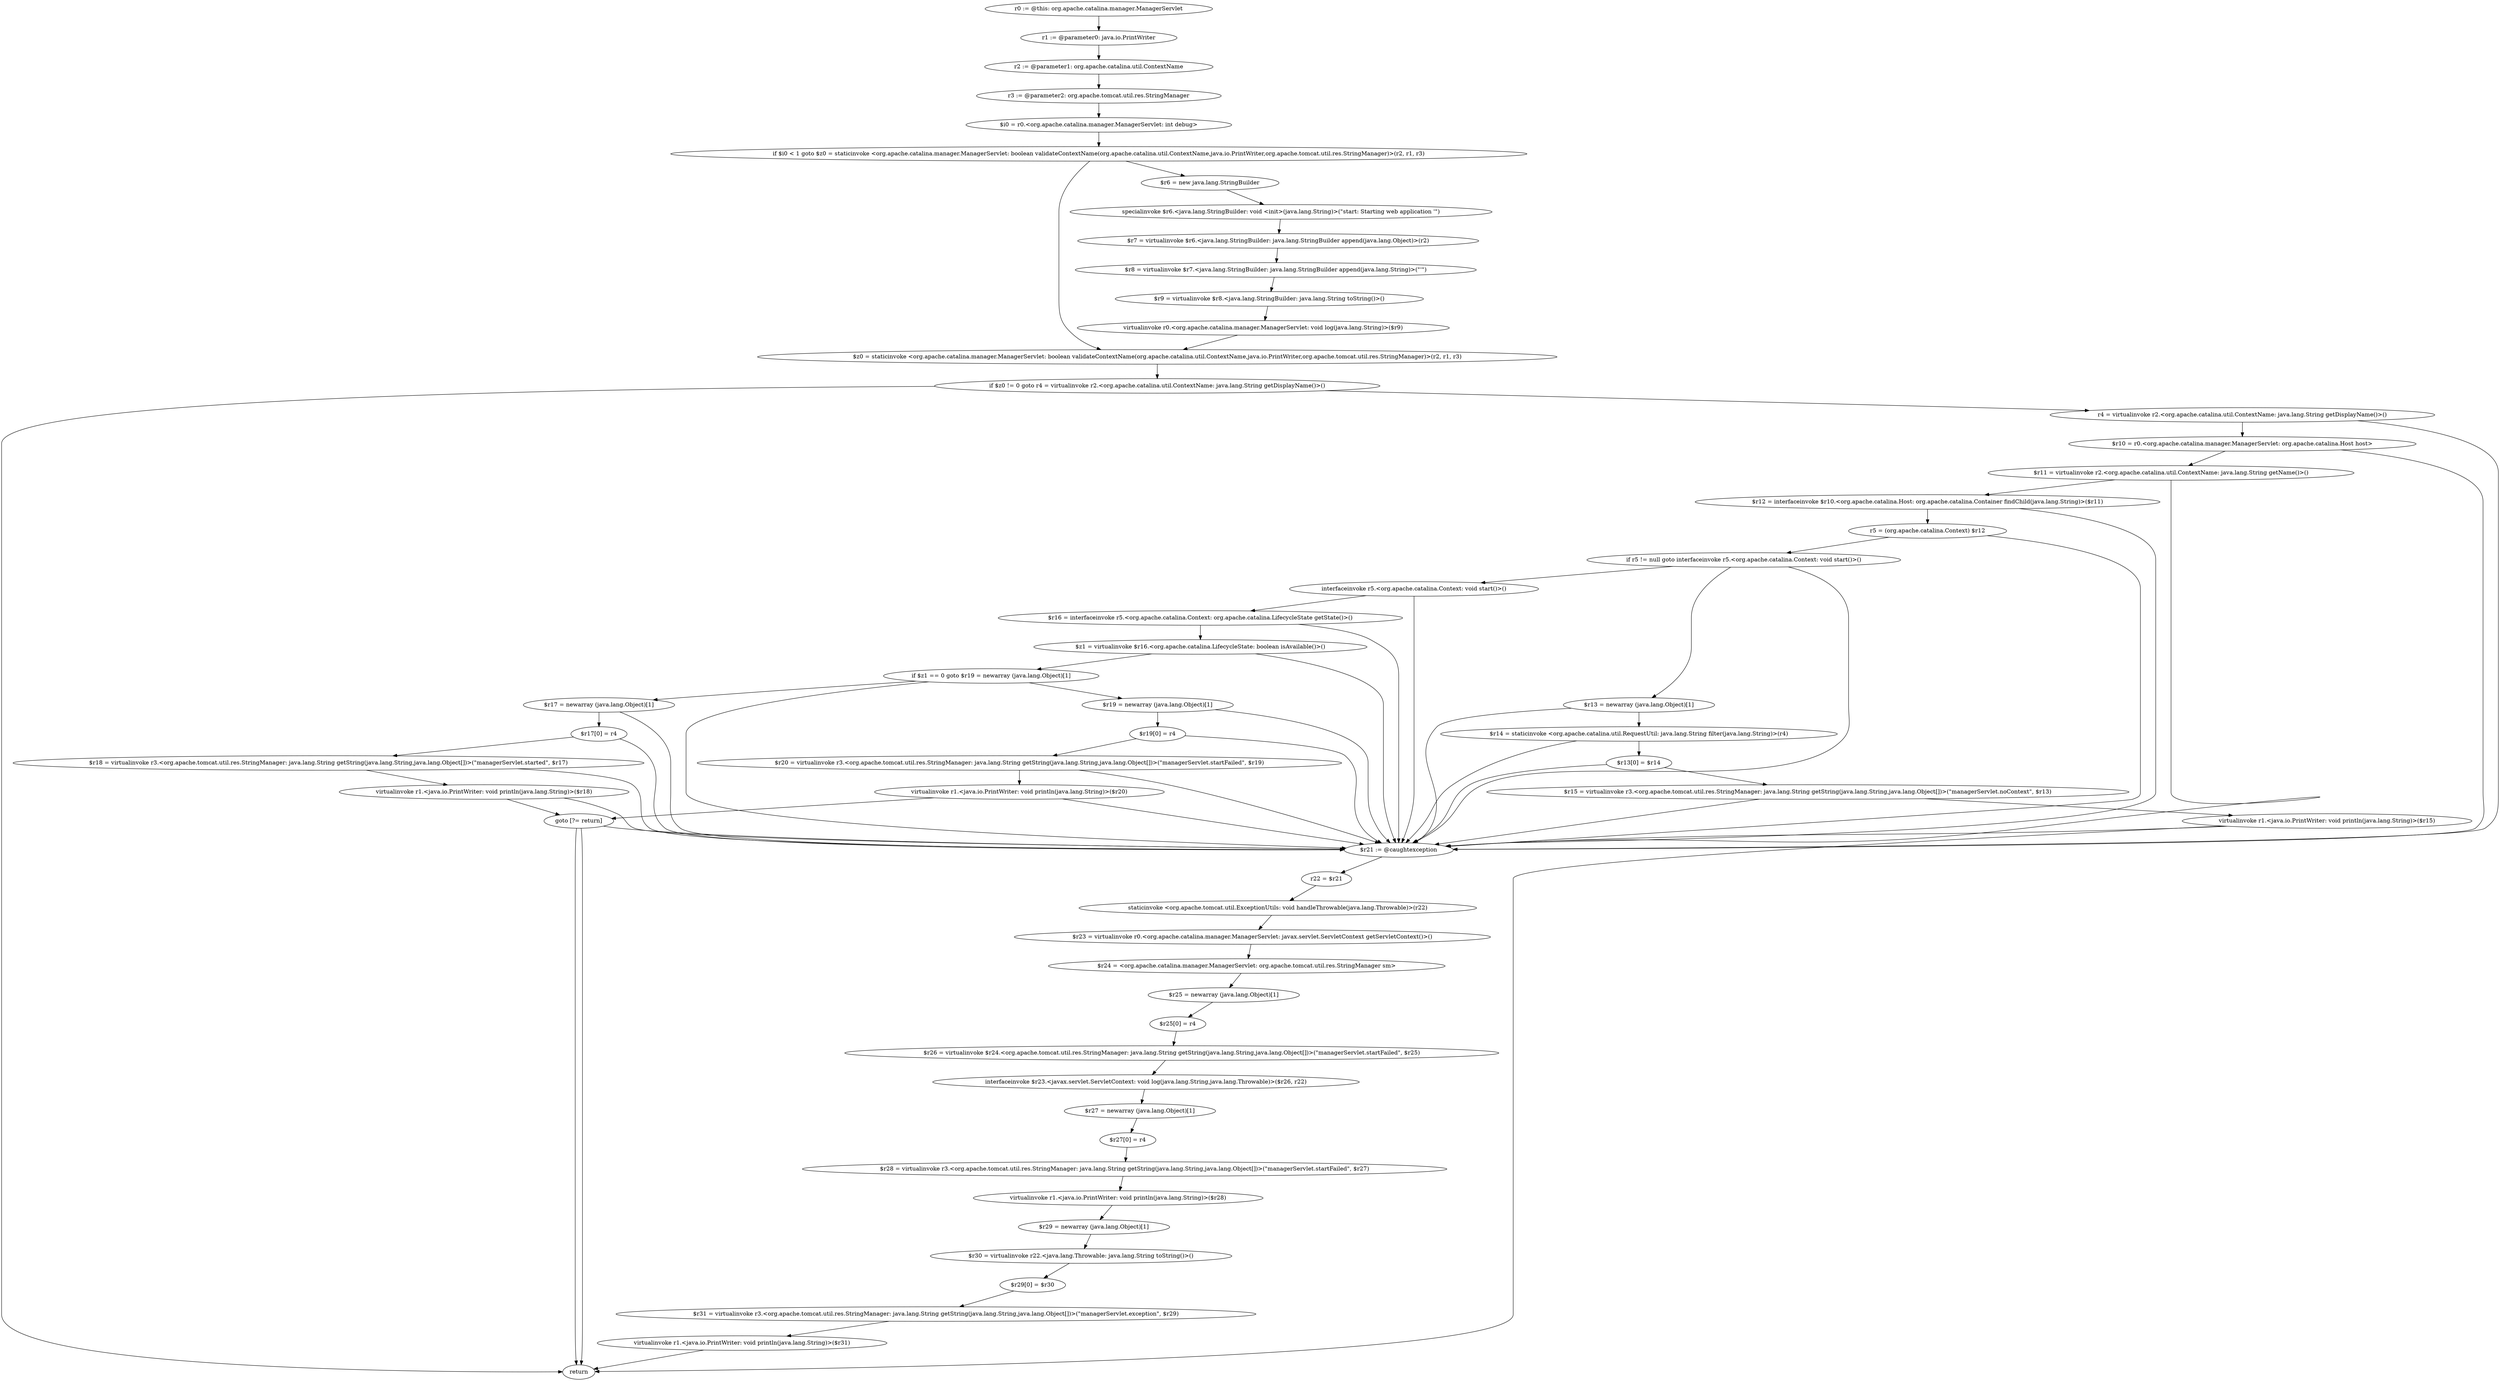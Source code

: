 digraph "call-graph" {
    "r0 := @this: org.apache.catalina.manager.ManagerServlet"
    "r1 := @parameter0: java.io.PrintWriter"
    "r0 := @this: org.apache.catalina.manager.ManagerServlet"->"r1 := @parameter0: java.io.PrintWriter";
    "r2 := @parameter1: org.apache.catalina.util.ContextName"
    "r1 := @parameter0: java.io.PrintWriter"->"r2 := @parameter1: org.apache.catalina.util.ContextName";
    "r3 := @parameter2: org.apache.tomcat.util.res.StringManager"
    "r2 := @parameter1: org.apache.catalina.util.ContextName"->"r3 := @parameter2: org.apache.tomcat.util.res.StringManager";
    "$i0 = r0.<org.apache.catalina.manager.ManagerServlet: int debug>"
    "r3 := @parameter2: org.apache.tomcat.util.res.StringManager"->"$i0 = r0.<org.apache.catalina.manager.ManagerServlet: int debug>";
    "if $i0 < 1 goto $z0 = staticinvoke <org.apache.catalina.manager.ManagerServlet: boolean validateContextName(org.apache.catalina.util.ContextName,java.io.PrintWriter,org.apache.tomcat.util.res.StringManager)>(r2, r1, r3)"
    "$i0 = r0.<org.apache.catalina.manager.ManagerServlet: int debug>"->"if $i0 < 1 goto $z0 = staticinvoke <org.apache.catalina.manager.ManagerServlet: boolean validateContextName(org.apache.catalina.util.ContextName,java.io.PrintWriter,org.apache.tomcat.util.res.StringManager)>(r2, r1, r3)";
    "$r6 = new java.lang.StringBuilder"
    "if $i0 < 1 goto $z0 = staticinvoke <org.apache.catalina.manager.ManagerServlet: boolean validateContextName(org.apache.catalina.util.ContextName,java.io.PrintWriter,org.apache.tomcat.util.res.StringManager)>(r2, r1, r3)"->"$r6 = new java.lang.StringBuilder";
    "$z0 = staticinvoke <org.apache.catalina.manager.ManagerServlet: boolean validateContextName(org.apache.catalina.util.ContextName,java.io.PrintWriter,org.apache.tomcat.util.res.StringManager)>(r2, r1, r3)"
    "if $i0 < 1 goto $z0 = staticinvoke <org.apache.catalina.manager.ManagerServlet: boolean validateContextName(org.apache.catalina.util.ContextName,java.io.PrintWriter,org.apache.tomcat.util.res.StringManager)>(r2, r1, r3)"->"$z0 = staticinvoke <org.apache.catalina.manager.ManagerServlet: boolean validateContextName(org.apache.catalina.util.ContextName,java.io.PrintWriter,org.apache.tomcat.util.res.StringManager)>(r2, r1, r3)";
    "specialinvoke $r6.<java.lang.StringBuilder: void <init>(java.lang.String)>(\"start: Starting web application \'\")"
    "$r6 = new java.lang.StringBuilder"->"specialinvoke $r6.<java.lang.StringBuilder: void <init>(java.lang.String)>(\"start: Starting web application \'\")";
    "$r7 = virtualinvoke $r6.<java.lang.StringBuilder: java.lang.StringBuilder append(java.lang.Object)>(r2)"
    "specialinvoke $r6.<java.lang.StringBuilder: void <init>(java.lang.String)>(\"start: Starting web application \'\")"->"$r7 = virtualinvoke $r6.<java.lang.StringBuilder: java.lang.StringBuilder append(java.lang.Object)>(r2)";
    "$r8 = virtualinvoke $r7.<java.lang.StringBuilder: java.lang.StringBuilder append(java.lang.String)>(\"\'\")"
    "$r7 = virtualinvoke $r6.<java.lang.StringBuilder: java.lang.StringBuilder append(java.lang.Object)>(r2)"->"$r8 = virtualinvoke $r7.<java.lang.StringBuilder: java.lang.StringBuilder append(java.lang.String)>(\"\'\")";
    "$r9 = virtualinvoke $r8.<java.lang.StringBuilder: java.lang.String toString()>()"
    "$r8 = virtualinvoke $r7.<java.lang.StringBuilder: java.lang.StringBuilder append(java.lang.String)>(\"\'\")"->"$r9 = virtualinvoke $r8.<java.lang.StringBuilder: java.lang.String toString()>()";
    "virtualinvoke r0.<org.apache.catalina.manager.ManagerServlet: void log(java.lang.String)>($r9)"
    "$r9 = virtualinvoke $r8.<java.lang.StringBuilder: java.lang.String toString()>()"->"virtualinvoke r0.<org.apache.catalina.manager.ManagerServlet: void log(java.lang.String)>($r9)";
    "virtualinvoke r0.<org.apache.catalina.manager.ManagerServlet: void log(java.lang.String)>($r9)"->"$z0 = staticinvoke <org.apache.catalina.manager.ManagerServlet: boolean validateContextName(org.apache.catalina.util.ContextName,java.io.PrintWriter,org.apache.tomcat.util.res.StringManager)>(r2, r1, r3)";
    "if $z0 != 0 goto r4 = virtualinvoke r2.<org.apache.catalina.util.ContextName: java.lang.String getDisplayName()>()"
    "$z0 = staticinvoke <org.apache.catalina.manager.ManagerServlet: boolean validateContextName(org.apache.catalina.util.ContextName,java.io.PrintWriter,org.apache.tomcat.util.res.StringManager)>(r2, r1, r3)"->"if $z0 != 0 goto r4 = virtualinvoke r2.<org.apache.catalina.util.ContextName: java.lang.String getDisplayName()>()";
    "return"
    "if $z0 != 0 goto r4 = virtualinvoke r2.<org.apache.catalina.util.ContextName: java.lang.String getDisplayName()>()"->"return";
    "r4 = virtualinvoke r2.<org.apache.catalina.util.ContextName: java.lang.String getDisplayName()>()"
    "if $z0 != 0 goto r4 = virtualinvoke r2.<org.apache.catalina.util.ContextName: java.lang.String getDisplayName()>()"->"r4 = virtualinvoke r2.<org.apache.catalina.util.ContextName: java.lang.String getDisplayName()>()";
    "$r10 = r0.<org.apache.catalina.manager.ManagerServlet: org.apache.catalina.Host host>"
    "r4 = virtualinvoke r2.<org.apache.catalina.util.ContextName: java.lang.String getDisplayName()>()"->"$r10 = r0.<org.apache.catalina.manager.ManagerServlet: org.apache.catalina.Host host>";
    "$r21 := @caughtexception"
    "r4 = virtualinvoke r2.<org.apache.catalina.util.ContextName: java.lang.String getDisplayName()>()"->"$r21 := @caughtexception";
    "$r11 = virtualinvoke r2.<org.apache.catalina.util.ContextName: java.lang.String getName()>()"
    "$r10 = r0.<org.apache.catalina.manager.ManagerServlet: org.apache.catalina.Host host>"->"$r11 = virtualinvoke r2.<org.apache.catalina.util.ContextName: java.lang.String getName()>()";
    "$r10 = r0.<org.apache.catalina.manager.ManagerServlet: org.apache.catalina.Host host>"->"$r21 := @caughtexception";
    "$r12 = interfaceinvoke $r10.<org.apache.catalina.Host: org.apache.catalina.Container findChild(java.lang.String)>($r11)"
    "$r11 = virtualinvoke r2.<org.apache.catalina.util.ContextName: java.lang.String getName()>()"->"$r12 = interfaceinvoke $r10.<org.apache.catalina.Host: org.apache.catalina.Container findChild(java.lang.String)>($r11)";
    "$r11 = virtualinvoke r2.<org.apache.catalina.util.ContextName: java.lang.String getName()>()"->"$r21 := @caughtexception";
    "r5 = (org.apache.catalina.Context) $r12"
    "$r12 = interfaceinvoke $r10.<org.apache.catalina.Host: org.apache.catalina.Container findChild(java.lang.String)>($r11)"->"r5 = (org.apache.catalina.Context) $r12";
    "$r12 = interfaceinvoke $r10.<org.apache.catalina.Host: org.apache.catalina.Container findChild(java.lang.String)>($r11)"->"$r21 := @caughtexception";
    "if r5 != null goto interfaceinvoke r5.<org.apache.catalina.Context: void start()>()"
    "r5 = (org.apache.catalina.Context) $r12"->"if r5 != null goto interfaceinvoke r5.<org.apache.catalina.Context: void start()>()";
    "r5 = (org.apache.catalina.Context) $r12"->"$r21 := @caughtexception";
    "$r13 = newarray (java.lang.Object)[1]"
    "if r5 != null goto interfaceinvoke r5.<org.apache.catalina.Context: void start()>()"->"$r13 = newarray (java.lang.Object)[1]";
    "interfaceinvoke r5.<org.apache.catalina.Context: void start()>()"
    "if r5 != null goto interfaceinvoke r5.<org.apache.catalina.Context: void start()>()"->"interfaceinvoke r5.<org.apache.catalina.Context: void start()>()";
    "if r5 != null goto interfaceinvoke r5.<org.apache.catalina.Context: void start()>()"->"$r21 := @caughtexception";
    "$r14 = staticinvoke <org.apache.catalina.util.RequestUtil: java.lang.String filter(java.lang.String)>(r4)"
    "$r13 = newarray (java.lang.Object)[1]"->"$r14 = staticinvoke <org.apache.catalina.util.RequestUtil: java.lang.String filter(java.lang.String)>(r4)";
    "$r13 = newarray (java.lang.Object)[1]"->"$r21 := @caughtexception";
    "$r13[0] = $r14"
    "$r14 = staticinvoke <org.apache.catalina.util.RequestUtil: java.lang.String filter(java.lang.String)>(r4)"->"$r13[0] = $r14";
    "$r14 = staticinvoke <org.apache.catalina.util.RequestUtil: java.lang.String filter(java.lang.String)>(r4)"->"$r21 := @caughtexception";
    "$r15 = virtualinvoke r3.<org.apache.tomcat.util.res.StringManager: java.lang.String getString(java.lang.String,java.lang.Object[])>(\"managerServlet.noContext\", $r13)"
    "$r13[0] = $r14"->"$r15 = virtualinvoke r3.<org.apache.tomcat.util.res.StringManager: java.lang.String getString(java.lang.String,java.lang.Object[])>(\"managerServlet.noContext\", $r13)";
    "$r13[0] = $r14"->"$r21 := @caughtexception";
    "virtualinvoke r1.<java.io.PrintWriter: void println(java.lang.String)>($r15)"
    "$r15 = virtualinvoke r3.<org.apache.tomcat.util.res.StringManager: java.lang.String getString(java.lang.String,java.lang.Object[])>(\"managerServlet.noContext\", $r13)"->"virtualinvoke r1.<java.io.PrintWriter: void println(java.lang.String)>($r15)";
    "$r15 = virtualinvoke r3.<org.apache.tomcat.util.res.StringManager: java.lang.String getString(java.lang.String,java.lang.Object[])>(\"managerServlet.noContext\", $r13)"->"$r21 := @caughtexception";
    "virtualinvoke r1.<java.io.PrintWriter: void println(java.lang.String)>($r15)"->"return";
    "virtualinvoke r1.<java.io.PrintWriter: void println(java.lang.String)>($r15)"->"$r21 := @caughtexception";
    "$r16 = interfaceinvoke r5.<org.apache.catalina.Context: org.apache.catalina.LifecycleState getState()>()"
    "interfaceinvoke r5.<org.apache.catalina.Context: void start()>()"->"$r16 = interfaceinvoke r5.<org.apache.catalina.Context: org.apache.catalina.LifecycleState getState()>()";
    "interfaceinvoke r5.<org.apache.catalina.Context: void start()>()"->"$r21 := @caughtexception";
    "$z1 = virtualinvoke $r16.<org.apache.catalina.LifecycleState: boolean isAvailable()>()"
    "$r16 = interfaceinvoke r5.<org.apache.catalina.Context: org.apache.catalina.LifecycleState getState()>()"->"$z1 = virtualinvoke $r16.<org.apache.catalina.LifecycleState: boolean isAvailable()>()";
    "$r16 = interfaceinvoke r5.<org.apache.catalina.Context: org.apache.catalina.LifecycleState getState()>()"->"$r21 := @caughtexception";
    "if $z1 == 0 goto $r19 = newarray (java.lang.Object)[1]"
    "$z1 = virtualinvoke $r16.<org.apache.catalina.LifecycleState: boolean isAvailable()>()"->"if $z1 == 0 goto $r19 = newarray (java.lang.Object)[1]";
    "$z1 = virtualinvoke $r16.<org.apache.catalina.LifecycleState: boolean isAvailable()>()"->"$r21 := @caughtexception";
    "$r17 = newarray (java.lang.Object)[1]"
    "if $z1 == 0 goto $r19 = newarray (java.lang.Object)[1]"->"$r17 = newarray (java.lang.Object)[1]";
    "$r19 = newarray (java.lang.Object)[1]"
    "if $z1 == 0 goto $r19 = newarray (java.lang.Object)[1]"->"$r19 = newarray (java.lang.Object)[1]";
    "if $z1 == 0 goto $r19 = newarray (java.lang.Object)[1]"->"$r21 := @caughtexception";
    "$r17[0] = r4"
    "$r17 = newarray (java.lang.Object)[1]"->"$r17[0] = r4";
    "$r17 = newarray (java.lang.Object)[1]"->"$r21 := @caughtexception";
    "$r18 = virtualinvoke r3.<org.apache.tomcat.util.res.StringManager: java.lang.String getString(java.lang.String,java.lang.Object[])>(\"managerServlet.started\", $r17)"
    "$r17[0] = r4"->"$r18 = virtualinvoke r3.<org.apache.tomcat.util.res.StringManager: java.lang.String getString(java.lang.String,java.lang.Object[])>(\"managerServlet.started\", $r17)";
    "$r17[0] = r4"->"$r21 := @caughtexception";
    "virtualinvoke r1.<java.io.PrintWriter: void println(java.lang.String)>($r18)"
    "$r18 = virtualinvoke r3.<org.apache.tomcat.util.res.StringManager: java.lang.String getString(java.lang.String,java.lang.Object[])>(\"managerServlet.started\", $r17)"->"virtualinvoke r1.<java.io.PrintWriter: void println(java.lang.String)>($r18)";
    "$r18 = virtualinvoke r3.<org.apache.tomcat.util.res.StringManager: java.lang.String getString(java.lang.String,java.lang.Object[])>(\"managerServlet.started\", $r17)"->"$r21 := @caughtexception";
    "goto [?= return]"
    "virtualinvoke r1.<java.io.PrintWriter: void println(java.lang.String)>($r18)"->"goto [?= return]";
    "virtualinvoke r1.<java.io.PrintWriter: void println(java.lang.String)>($r18)"->"$r21 := @caughtexception";
    "goto [?= return]"->"return";
    "goto [?= return]"->"$r21 := @caughtexception";
    "$r19[0] = r4"
    "$r19 = newarray (java.lang.Object)[1]"->"$r19[0] = r4";
    "$r19 = newarray (java.lang.Object)[1]"->"$r21 := @caughtexception";
    "$r20 = virtualinvoke r3.<org.apache.tomcat.util.res.StringManager: java.lang.String getString(java.lang.String,java.lang.Object[])>(\"managerServlet.startFailed\", $r19)"
    "$r19[0] = r4"->"$r20 = virtualinvoke r3.<org.apache.tomcat.util.res.StringManager: java.lang.String getString(java.lang.String,java.lang.Object[])>(\"managerServlet.startFailed\", $r19)";
    "$r19[0] = r4"->"$r21 := @caughtexception";
    "virtualinvoke r1.<java.io.PrintWriter: void println(java.lang.String)>($r20)"
    "$r20 = virtualinvoke r3.<org.apache.tomcat.util.res.StringManager: java.lang.String getString(java.lang.String,java.lang.Object[])>(\"managerServlet.startFailed\", $r19)"->"virtualinvoke r1.<java.io.PrintWriter: void println(java.lang.String)>($r20)";
    "$r20 = virtualinvoke r3.<org.apache.tomcat.util.res.StringManager: java.lang.String getString(java.lang.String,java.lang.Object[])>(\"managerServlet.startFailed\", $r19)"->"$r21 := @caughtexception";
    "virtualinvoke r1.<java.io.PrintWriter: void println(java.lang.String)>($r20)"->"goto [?= return]";
    "virtualinvoke r1.<java.io.PrintWriter: void println(java.lang.String)>($r20)"->"$r21 := @caughtexception";
    "goto [?= return]"->"return";
    "r22 = $r21"
    "$r21 := @caughtexception"->"r22 = $r21";
    "staticinvoke <org.apache.tomcat.util.ExceptionUtils: void handleThrowable(java.lang.Throwable)>(r22)"
    "r22 = $r21"->"staticinvoke <org.apache.tomcat.util.ExceptionUtils: void handleThrowable(java.lang.Throwable)>(r22)";
    "$r23 = virtualinvoke r0.<org.apache.catalina.manager.ManagerServlet: javax.servlet.ServletContext getServletContext()>()"
    "staticinvoke <org.apache.tomcat.util.ExceptionUtils: void handleThrowable(java.lang.Throwable)>(r22)"->"$r23 = virtualinvoke r0.<org.apache.catalina.manager.ManagerServlet: javax.servlet.ServletContext getServletContext()>()";
    "$r24 = <org.apache.catalina.manager.ManagerServlet: org.apache.tomcat.util.res.StringManager sm>"
    "$r23 = virtualinvoke r0.<org.apache.catalina.manager.ManagerServlet: javax.servlet.ServletContext getServletContext()>()"->"$r24 = <org.apache.catalina.manager.ManagerServlet: org.apache.tomcat.util.res.StringManager sm>";
    "$r25 = newarray (java.lang.Object)[1]"
    "$r24 = <org.apache.catalina.manager.ManagerServlet: org.apache.tomcat.util.res.StringManager sm>"->"$r25 = newarray (java.lang.Object)[1]";
    "$r25[0] = r4"
    "$r25 = newarray (java.lang.Object)[1]"->"$r25[0] = r4";
    "$r26 = virtualinvoke $r24.<org.apache.tomcat.util.res.StringManager: java.lang.String getString(java.lang.String,java.lang.Object[])>(\"managerServlet.startFailed\", $r25)"
    "$r25[0] = r4"->"$r26 = virtualinvoke $r24.<org.apache.tomcat.util.res.StringManager: java.lang.String getString(java.lang.String,java.lang.Object[])>(\"managerServlet.startFailed\", $r25)";
    "interfaceinvoke $r23.<javax.servlet.ServletContext: void log(java.lang.String,java.lang.Throwable)>($r26, r22)"
    "$r26 = virtualinvoke $r24.<org.apache.tomcat.util.res.StringManager: java.lang.String getString(java.lang.String,java.lang.Object[])>(\"managerServlet.startFailed\", $r25)"->"interfaceinvoke $r23.<javax.servlet.ServletContext: void log(java.lang.String,java.lang.Throwable)>($r26, r22)";
    "$r27 = newarray (java.lang.Object)[1]"
    "interfaceinvoke $r23.<javax.servlet.ServletContext: void log(java.lang.String,java.lang.Throwable)>($r26, r22)"->"$r27 = newarray (java.lang.Object)[1]";
    "$r27[0] = r4"
    "$r27 = newarray (java.lang.Object)[1]"->"$r27[0] = r4";
    "$r28 = virtualinvoke r3.<org.apache.tomcat.util.res.StringManager: java.lang.String getString(java.lang.String,java.lang.Object[])>(\"managerServlet.startFailed\", $r27)"
    "$r27[0] = r4"->"$r28 = virtualinvoke r3.<org.apache.tomcat.util.res.StringManager: java.lang.String getString(java.lang.String,java.lang.Object[])>(\"managerServlet.startFailed\", $r27)";
    "virtualinvoke r1.<java.io.PrintWriter: void println(java.lang.String)>($r28)"
    "$r28 = virtualinvoke r3.<org.apache.tomcat.util.res.StringManager: java.lang.String getString(java.lang.String,java.lang.Object[])>(\"managerServlet.startFailed\", $r27)"->"virtualinvoke r1.<java.io.PrintWriter: void println(java.lang.String)>($r28)";
    "$r29 = newarray (java.lang.Object)[1]"
    "virtualinvoke r1.<java.io.PrintWriter: void println(java.lang.String)>($r28)"->"$r29 = newarray (java.lang.Object)[1]";
    "$r30 = virtualinvoke r22.<java.lang.Throwable: java.lang.String toString()>()"
    "$r29 = newarray (java.lang.Object)[1]"->"$r30 = virtualinvoke r22.<java.lang.Throwable: java.lang.String toString()>()";
    "$r29[0] = $r30"
    "$r30 = virtualinvoke r22.<java.lang.Throwable: java.lang.String toString()>()"->"$r29[0] = $r30";
    "$r31 = virtualinvoke r3.<org.apache.tomcat.util.res.StringManager: java.lang.String getString(java.lang.String,java.lang.Object[])>(\"managerServlet.exception\", $r29)"
    "$r29[0] = $r30"->"$r31 = virtualinvoke r3.<org.apache.tomcat.util.res.StringManager: java.lang.String getString(java.lang.String,java.lang.Object[])>(\"managerServlet.exception\", $r29)";
    "virtualinvoke r1.<java.io.PrintWriter: void println(java.lang.String)>($r31)"
    "$r31 = virtualinvoke r3.<org.apache.tomcat.util.res.StringManager: java.lang.String getString(java.lang.String,java.lang.Object[])>(\"managerServlet.exception\", $r29)"->"virtualinvoke r1.<java.io.PrintWriter: void println(java.lang.String)>($r31)";
    "virtualinvoke r1.<java.io.PrintWriter: void println(java.lang.String)>($r31)"->"return";
}
